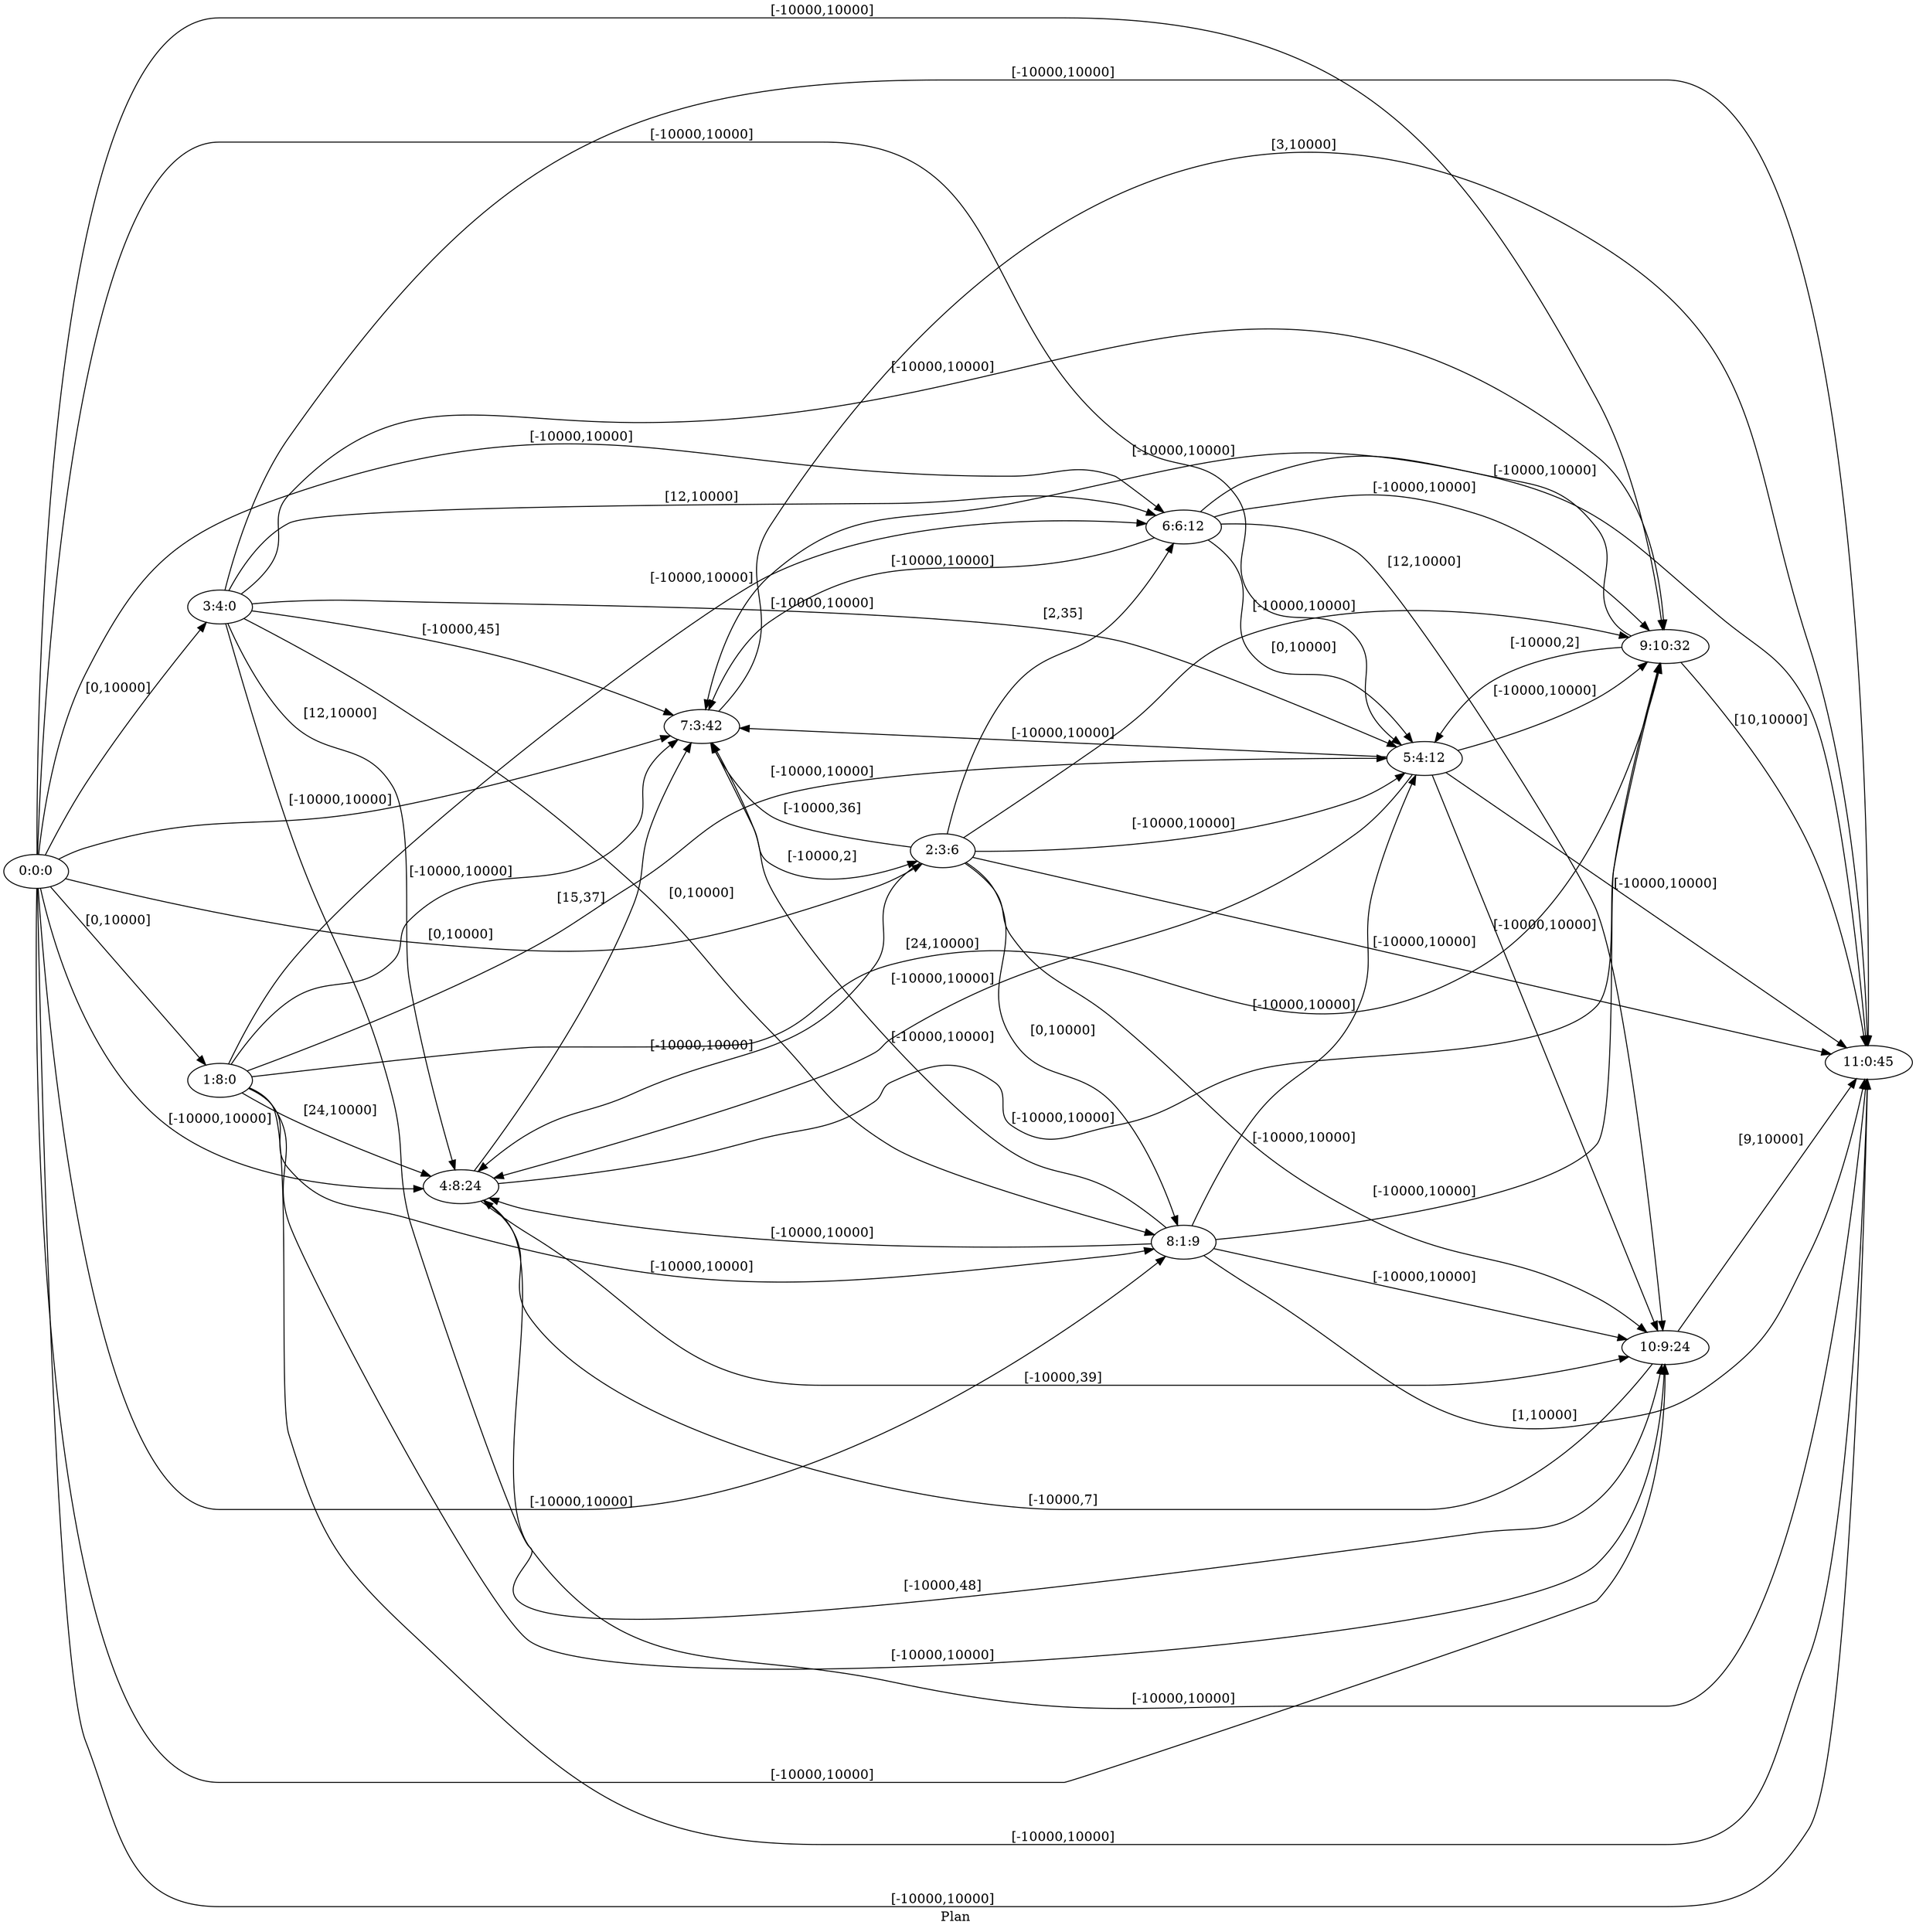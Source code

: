 digraph G {
 rankdir = LR;
 nodesep = .45; 
 size = 30;
label="Plan ";
 fldt = 0.404714;
"0:0:0"->"1:8:0"[ label = "[0,10000]"];
"0:0:0"->"2:3:6"[ label = "[0,10000]"];
"0:0:0"->"3:4:0"[ label = "[0,10000]"];
"0:0:0"->"4:8:24"[ label = "[-10000,10000]"];
"0:0:0"->"5:4:12"[ label = "[-10000,10000]"];
"0:0:0"->"6:6:12"[ label = "[-10000,10000]"];
"0:0:0"->"7:3:42"[ label = "[-10000,10000]"];
"0:0:0"->"8:1:9"[ label = "[-10000,10000]"];
"0:0:0"->"9:10:32"[ label = "[-10000,10000]"];
"0:0:0"->"10:9:24"[ label = "[-10000,10000]"];
"0:0:0"->"11:0:45"[ label = "[-10000,10000]"];
"1:8:0"->"4:8:24"[ label = "[24,10000]"];
"1:8:0"->"5:4:12"[ label = "[-10000,10000]"];
"1:8:0"->"6:6:12"[ label = "[-10000,10000]"];
"1:8:0"->"7:3:42"[ label = "[-10000,10000]"];
"1:8:0"->"8:1:9"[ label = "[-10000,10000]"];
"1:8:0"->"9:10:32"[ label = "[24,10000]"];
"1:8:0"->"10:9:24"[ label = "[-10000,10000]"];
"1:8:0"->"11:0:45"[ label = "[-10000,10000]"];
"2:3:6"->"4:8:24"[ label = "[-10000,10000]"];
"2:3:6"->"5:4:12"[ label = "[-10000,10000]"];
"2:3:6"->"6:6:12"[ label = "[2,35]"];
"2:3:6"->"7:3:42"[ label = "[-10000,36]"];
"2:3:6"->"8:1:9"[ label = "[0,10000]"];
"2:3:6"->"9:10:32"[ label = "[-10000,10000]"];
"2:3:6"->"10:9:24"[ label = "[-10000,10000]"];
"2:3:6"->"11:0:45"[ label = "[-10000,10000]"];
"3:4:0"->"4:8:24"[ label = "[12,10000]"];
"3:4:0"->"5:4:12"[ label = "[-10000,10000]"];
"3:4:0"->"6:6:12"[ label = "[12,10000]"];
"3:4:0"->"7:3:42"[ label = "[-10000,45]"];
"3:4:0"->"8:1:9"[ label = "[0,10000]"];
"3:4:0"->"9:10:32"[ label = "[-10000,10000]"];
"3:4:0"->"10:9:24"[ label = "[-10000,48]"];
"3:4:0"->"11:0:45"[ label = "[-10000,10000]"];
"4:8:24"->"7:3:42"[ label = "[15,37]"];
"4:8:24"->"9:10:32"[ label = "[-10000,10000]"];
"4:8:24"->"10:9:24"[ label = "[-10000,39]"];
"4:8:24"->"11:0:45"[ label = "[-10000,10000]"];
"5:4:12"->"4:8:24"[ label = "[-10000,10000]"];
"5:4:12"->"7:3:42"[ label = "[-10000,10000]"];
"5:4:12"->"9:10:32"[ label = "[-10000,10000]"];
"5:4:12"->"10:9:24"[ label = "[-10000,10000]"];
"5:4:12"->"11:0:45"[ label = "[-10000,10000]"];
"6:6:12"->"5:4:12"[ label = "[0,10000]"];
"6:6:12"->"7:3:42"[ label = "[-10000,10000]"];
"6:6:12"->"9:10:32"[ label = "[-10000,10000]"];
"6:6:12"->"10:9:24"[ label = "[12,10000]"];
"6:6:12"->"11:0:45"[ label = "[-10000,10000]"];
"7:3:42"->"2:3:6"[ label = "[-10000,2]"];
"7:3:42"->"11:0:45"[ label = "[3,10000]"];
"8:1:9"->"4:8:24"[ label = "[-10000,10000]"];
"8:1:9"->"5:4:12"[ label = "[-10000,10000]"];
"8:1:9"->"7:3:42"[ label = "[-10000,10000]"];
"8:1:9"->"9:10:32"[ label = "[-10000,10000]"];
"8:1:9"->"10:9:24"[ label = "[-10000,10000]"];
"8:1:9"->"11:0:45"[ label = "[1,10000]"];
"9:10:32"->"5:4:12"[ label = "[-10000,2]"];
"9:10:32"->"7:3:42"[ label = "[-10000,10000]"];
"9:10:32"->"11:0:45"[ label = "[10,10000]"];
"10:9:24"->"4:8:24"[ label = "[-10000,7]"];
"10:9:24"->"11:0:45"[ label = "[9,10000]"];
}
